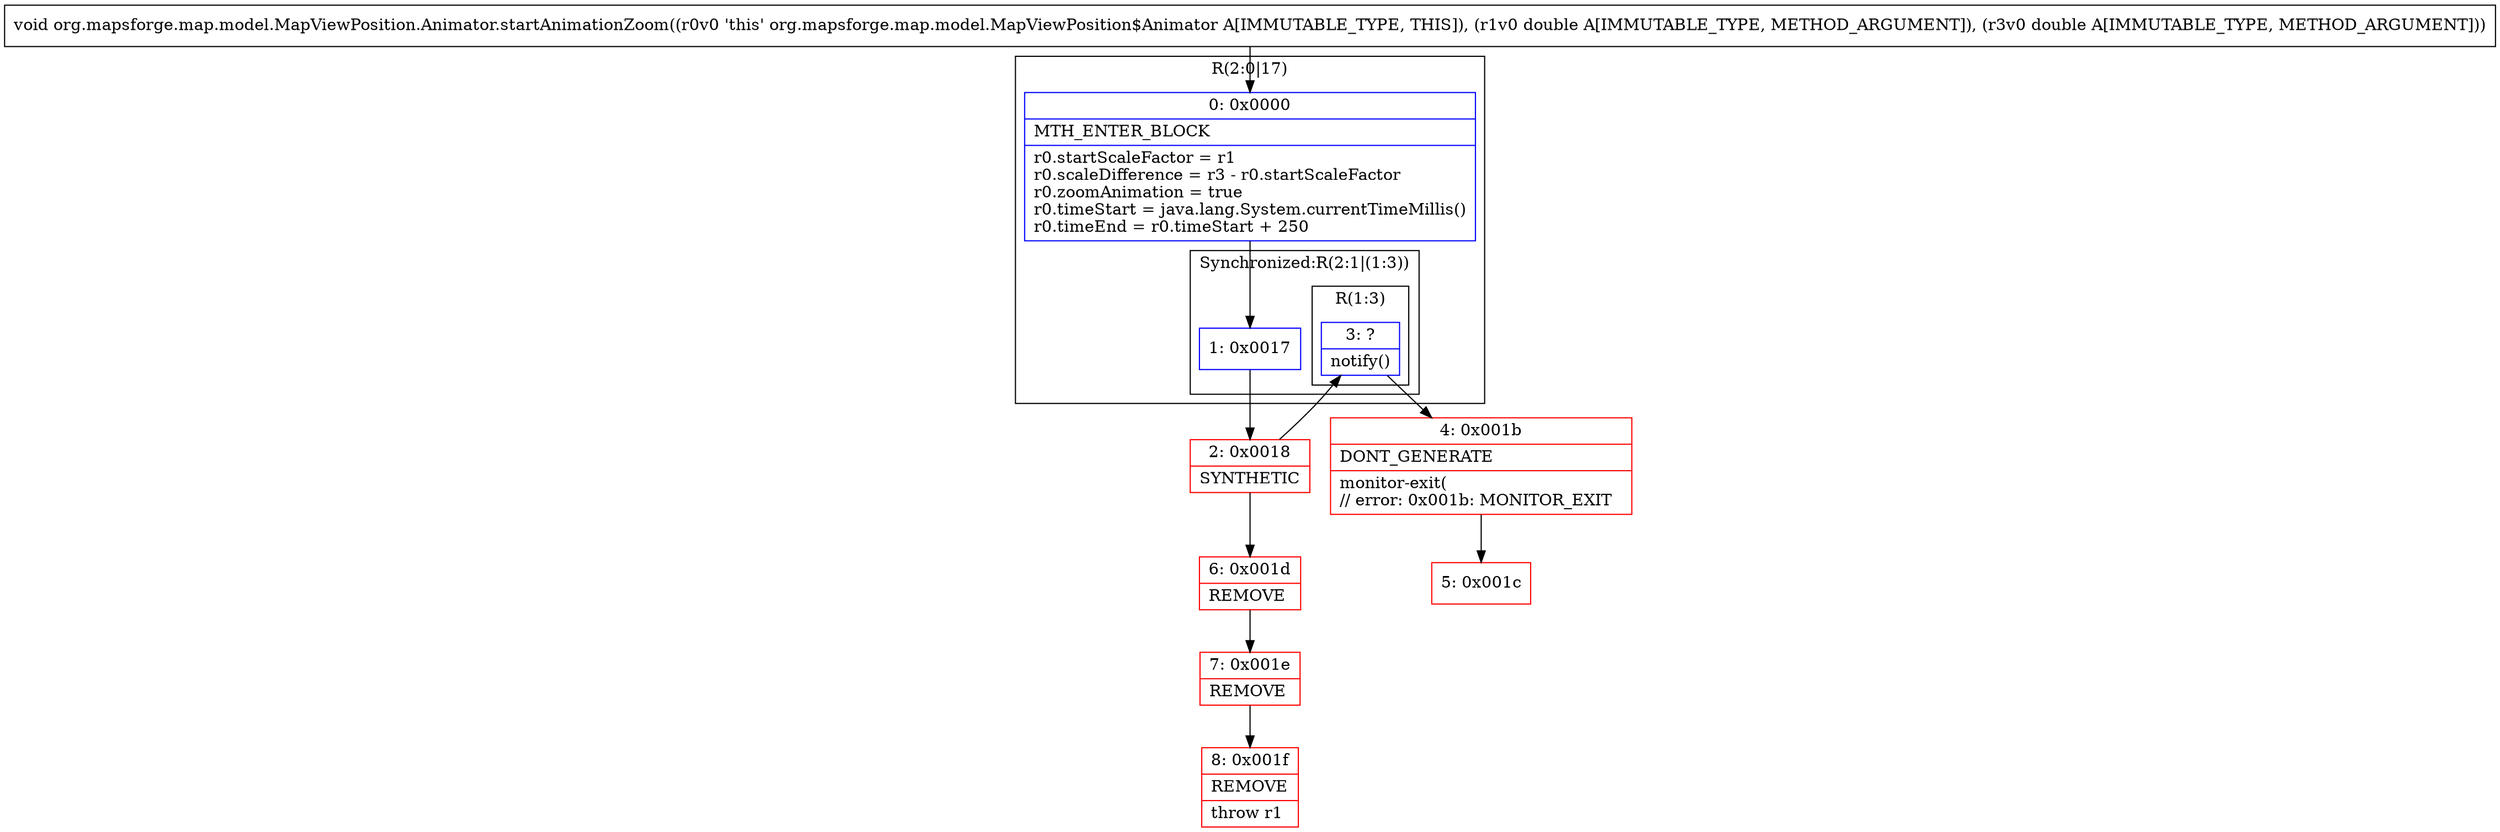 digraph "CFG fororg.mapsforge.map.model.MapViewPosition.Animator.startAnimationZoom(DD)V" {
subgraph cluster_Region_790517455 {
label = "R(2:0|17)";
node [shape=record,color=blue];
Node_0 [shape=record,label="{0\:\ 0x0000|MTH_ENTER_BLOCK\l|r0.startScaleFactor = r1\lr0.scaleDifference = r3 \- r0.startScaleFactor\lr0.zoomAnimation = true\lr0.timeStart = java.lang.System.currentTimeMillis()\lr0.timeEnd = r0.timeStart + 250\l}"];
subgraph cluster_SynchronizedRegion_1676473553 {
label = "Synchronized:R(2:1|(1:3))";
node [shape=record,color=blue];
Node_1 [shape=record,label="{1\:\ 0x0017}"];
subgraph cluster_Region_1359788661 {
label = "R(1:3)";
node [shape=record,color=blue];
Node_3 [shape=record,label="{3\:\ ?|notify()\l}"];
}
}
}
Node_2 [shape=record,color=red,label="{2\:\ 0x0018|SYNTHETIC\l}"];
Node_4 [shape=record,color=red,label="{4\:\ 0x001b|DONT_GENERATE\l|monitor\-exit(\l\/\/ error: 0x001b: MONITOR_EXIT  \l}"];
Node_5 [shape=record,color=red,label="{5\:\ 0x001c}"];
Node_6 [shape=record,color=red,label="{6\:\ 0x001d|REMOVE\l}"];
Node_7 [shape=record,color=red,label="{7\:\ 0x001e|REMOVE\l}"];
Node_8 [shape=record,color=red,label="{8\:\ 0x001f|REMOVE\l|throw r1\l}"];
MethodNode[shape=record,label="{void org.mapsforge.map.model.MapViewPosition.Animator.startAnimationZoom((r0v0 'this' org.mapsforge.map.model.MapViewPosition$Animator A[IMMUTABLE_TYPE, THIS]), (r1v0 double A[IMMUTABLE_TYPE, METHOD_ARGUMENT]), (r3v0 double A[IMMUTABLE_TYPE, METHOD_ARGUMENT])) }"];
MethodNode -> Node_0;
Node_0 -> Node_1;
Node_1 -> Node_2;
Node_3 -> Node_4;
Node_2 -> Node_3;
Node_2 -> Node_6;
Node_4 -> Node_5;
Node_6 -> Node_7;
Node_7 -> Node_8;
}

